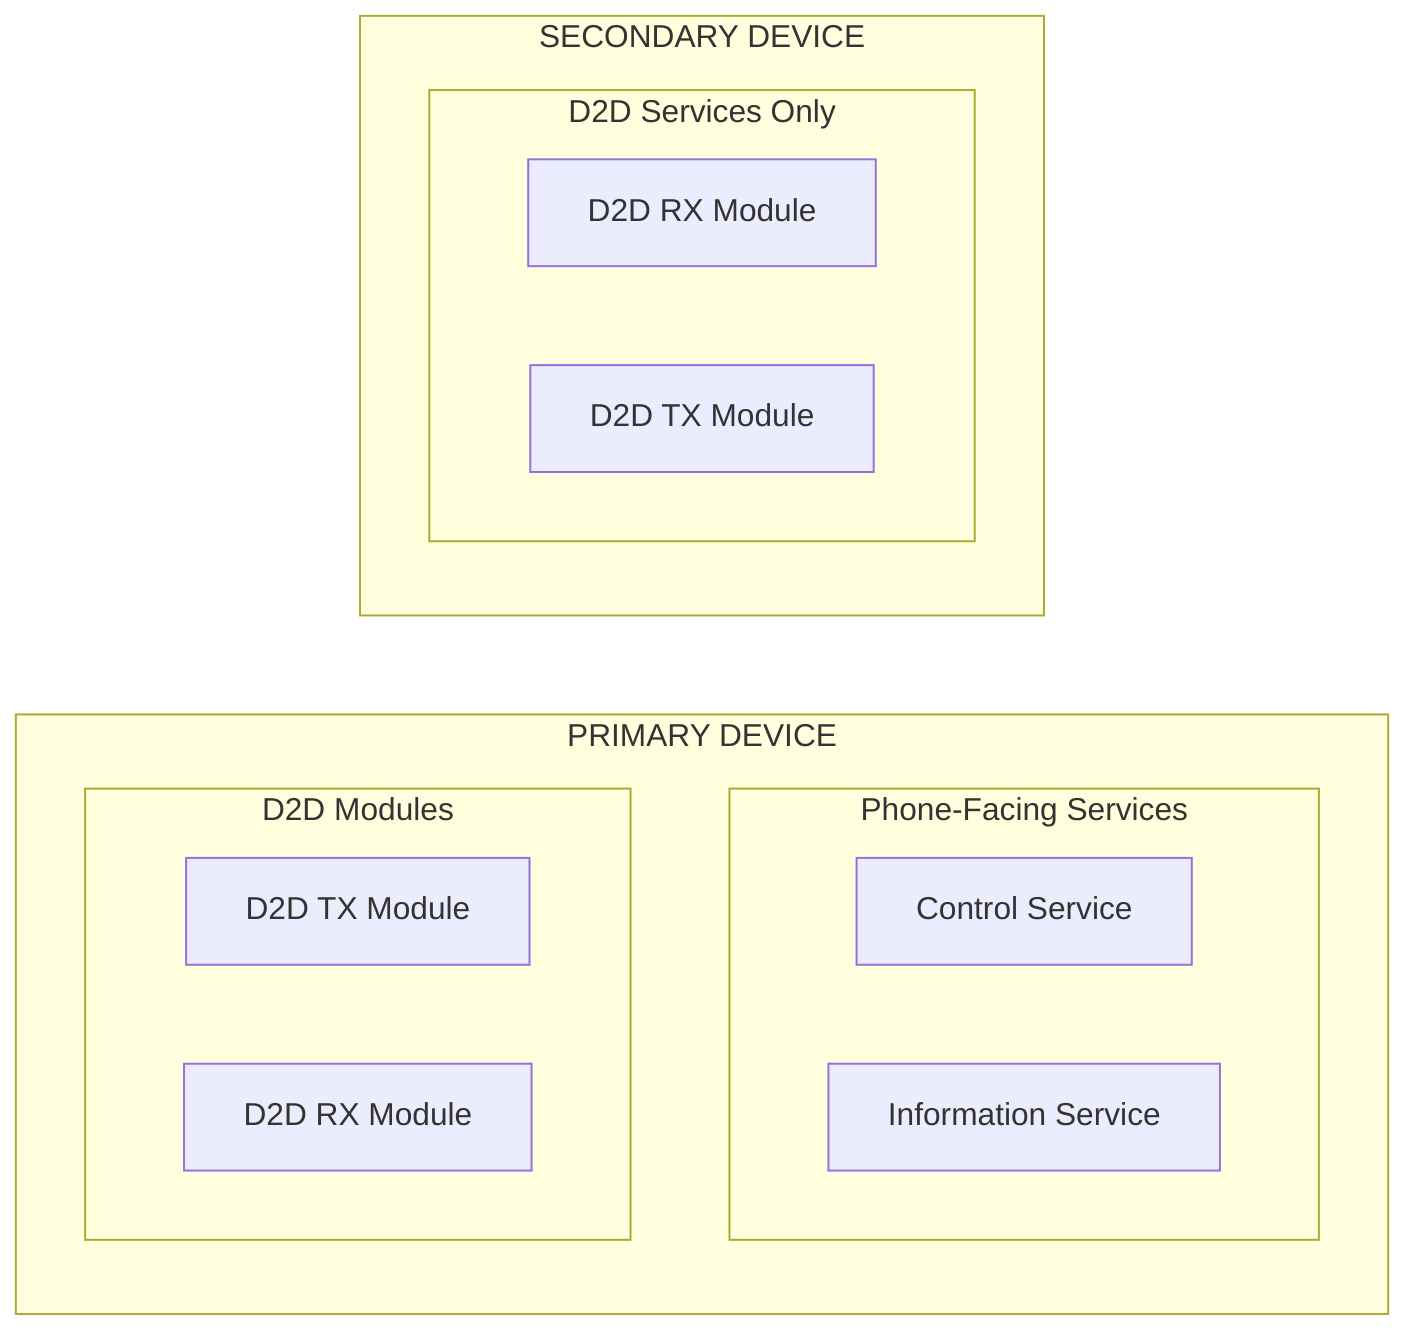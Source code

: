graph LR
    subgraph "PRIMARY DEVICE"
        subgraph "Phone-Facing Services"
            A[Control Service]
            D[Information Service]
        end
        
        subgraph "D2D Modules"
            B[D2D TX Module]
            C[D2D RX Module]
        end
    end
    
    subgraph "SECONDARY DEVICE"
        subgraph "D2D Services Only"
            E[D2D RX Module]
            F[D2D TX Module]
        end
    end